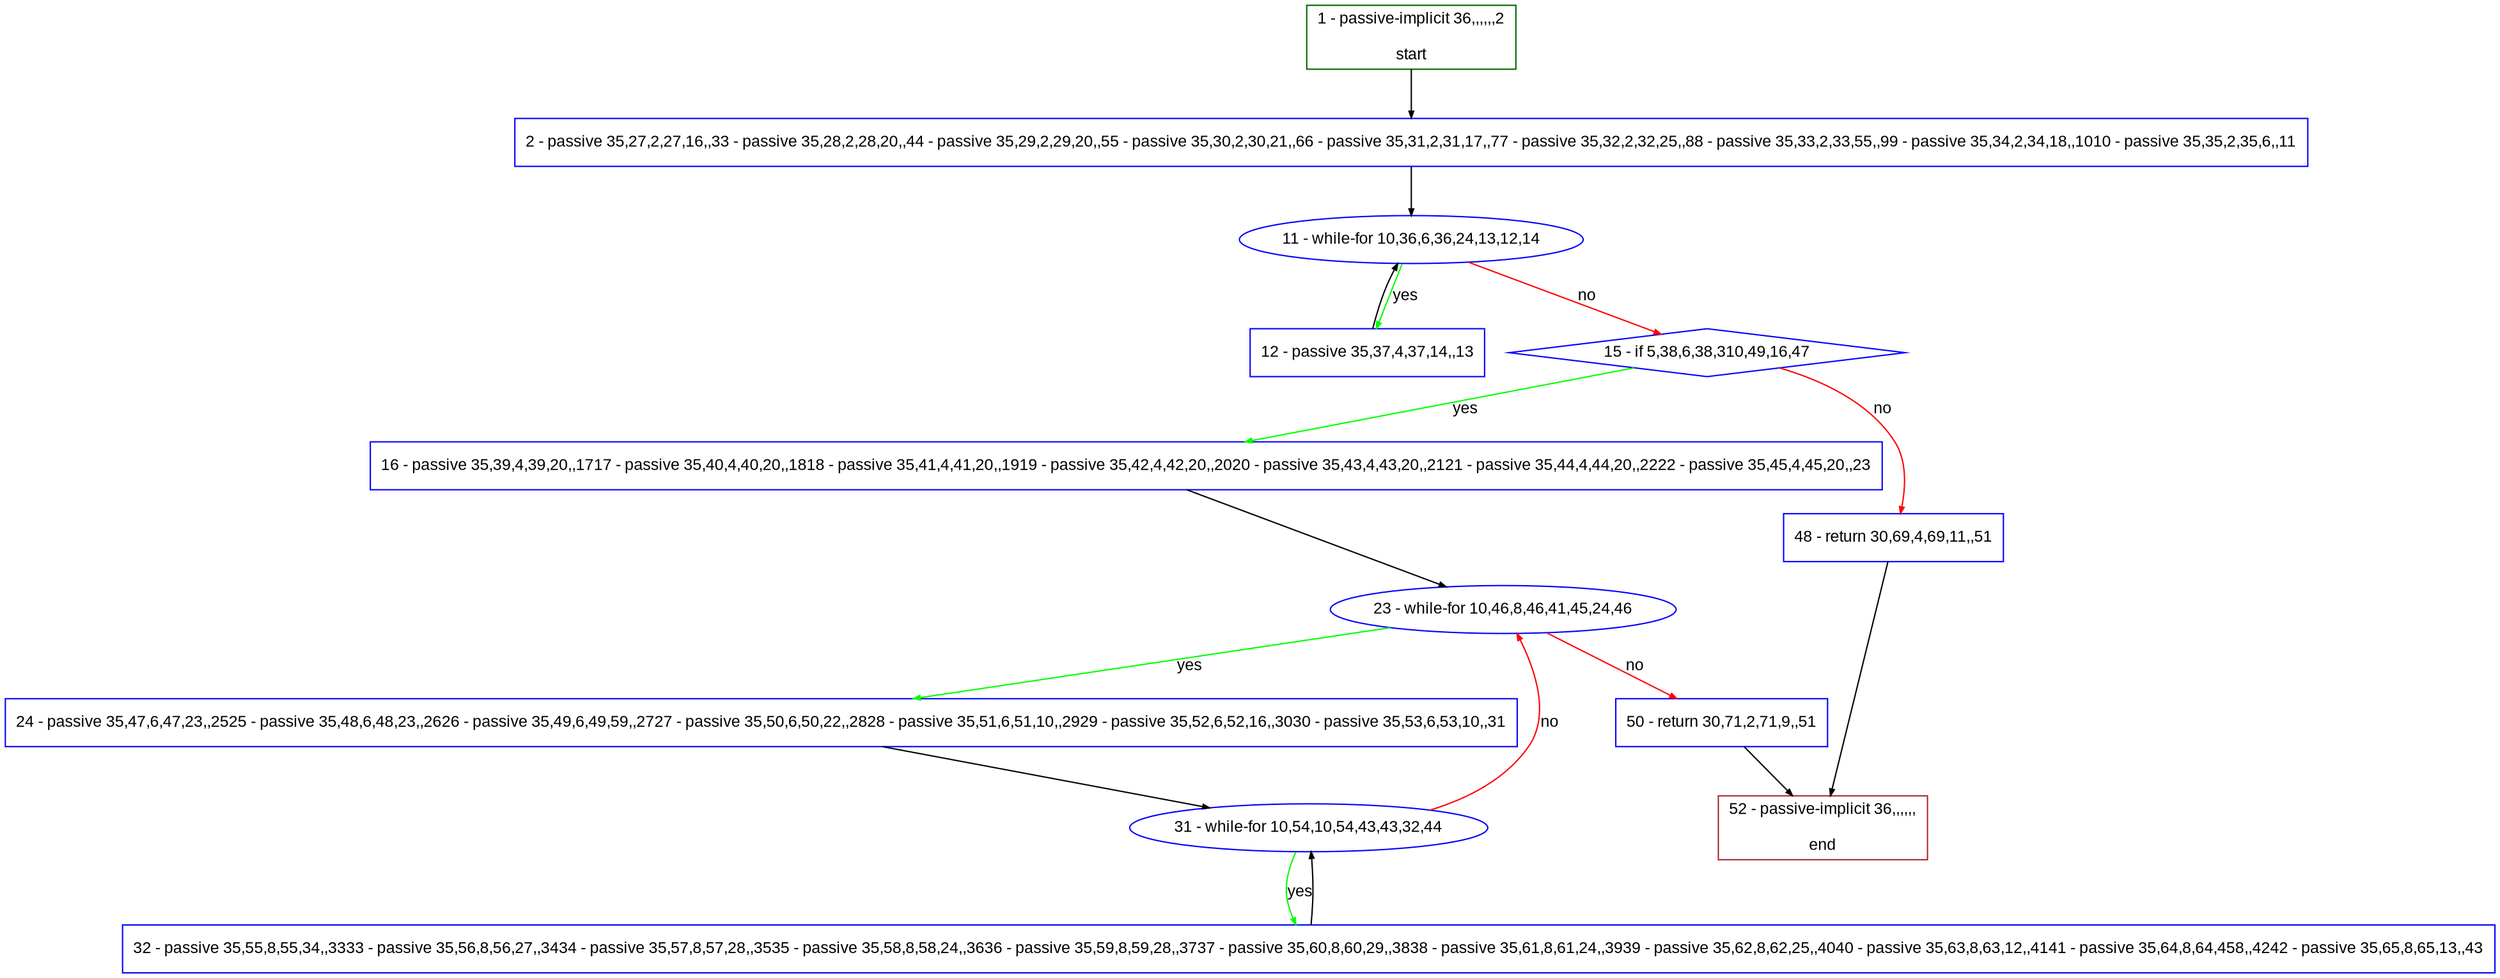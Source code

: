 digraph "" {
  graph [pack="true", label="", fontsize="12", packmode="clust", fontname="Arial", fillcolor="#FFFFCC", bgcolor="white", style="rounded,filled", compound="true"];
  node [node_initialized="no", label="", color="grey", fontsize="12", fillcolor="white", fontname="Arial", style="filled", shape="rectangle", compound="true", fixedsize="false"];
  edge [fontcolor="black", arrowhead="normal", arrowtail="none", arrowsize="0.5", ltail="", label="", color="black", fontsize="12", lhead="", fontname="Arial", dir="forward", compound="true"];
  __N1 [label="2 - passive 35,27,2,27,16,,33 - passive 35,28,2,28,20,,44 - passive 35,29,2,29,20,,55 - passive 35,30,2,30,21,,66 - passive 35,31,2,31,17,,77 - passive 35,32,2,32,25,,88 - passive 35,33,2,33,55,,99 - passive 35,34,2,34,18,,1010 - passive 35,35,2,35,6,,11", color="#0000ff", fillcolor="#ffffff", style="filled", shape="box"];
  __N2 [label="1 - passive-implicit 36,,,,,,2\n\nstart", color="#006400", fillcolor="#ffffff", style="filled", shape="box"];
  __N3 [label="11 - while-for 10,36,6,36,24,13,12,14", color="#0000ff", fillcolor="#ffffff", style="filled", shape="oval"];
  __N4 [label="12 - passive 35,37,4,37,14,,13", color="#0000ff", fillcolor="#ffffff", style="filled", shape="box"];
  __N5 [label="15 - if 5,38,6,38,310,49,16,47", color="#0000ff", fillcolor="#ffffff", style="filled", shape="diamond"];
  __N6 [label="16 - passive 35,39,4,39,20,,1717 - passive 35,40,4,40,20,,1818 - passive 35,41,4,41,20,,1919 - passive 35,42,4,42,20,,2020 - passive 35,43,4,43,20,,2121 - passive 35,44,4,44,20,,2222 - passive 35,45,4,45,20,,23", color="#0000ff", fillcolor="#ffffff", style="filled", shape="box"];
  __N7 [label="48 - return 30,69,4,69,11,,51", color="#0000ff", fillcolor="#ffffff", style="filled", shape="box"];
  __N8 [label="23 - while-for 10,46,8,46,41,45,24,46", color="#0000ff", fillcolor="#ffffff", style="filled", shape="oval"];
  __N9 [label="24 - passive 35,47,6,47,23,,2525 - passive 35,48,6,48,23,,2626 - passive 35,49,6,49,59,,2727 - passive 35,50,6,50,22,,2828 - passive 35,51,6,51,10,,2929 - passive 35,52,6,52,16,,3030 - passive 35,53,6,53,10,,31", color="#0000ff", fillcolor="#ffffff", style="filled", shape="box"];
  __N10 [label="50 - return 30,71,2,71,9,,51", color="#0000ff", fillcolor="#ffffff", style="filled", shape="box"];
  __N11 [label="31 - while-for 10,54,10,54,43,43,32,44", color="#0000ff", fillcolor="#ffffff", style="filled", shape="oval"];
  __N12 [label="32 - passive 35,55,8,55,34,,3333 - passive 35,56,8,56,27,,3434 - passive 35,57,8,57,28,,3535 - passive 35,58,8,58,24,,3636 - passive 35,59,8,59,28,,3737 - passive 35,60,8,60,29,,3838 - passive 35,61,8,61,24,,3939 - passive 35,62,8,62,25,,4040 - passive 35,63,8,63,12,,4141 - passive 35,64,8,64,458,,4242 - passive 35,65,8,65,13,,43", color="#0000ff", fillcolor="#ffffff", style="filled", shape="box"];
  __N13 [label="52 - passive-implicit 36,,,,,,\n\nend", color="#a52a2a", fillcolor="#ffffff", style="filled", shape="box"];
  __N2 -> __N1 [arrowhead="normal", arrowtail="none", color="#000000", label="", dir="forward"];
  __N1 -> __N3 [arrowhead="normal", arrowtail="none", color="#000000", label="", dir="forward"];
  __N3 -> __N4 [arrowhead="normal", arrowtail="none", color="#00ff00", label="yes", dir="forward"];
  __N4 -> __N3 [arrowhead="normal", arrowtail="none", color="#000000", label="", dir="forward"];
  __N3 -> __N5 [arrowhead="normal", arrowtail="none", color="#ff0000", label="no", dir="forward"];
  __N5 -> __N6 [arrowhead="normal", arrowtail="none", color="#00ff00", label="yes", dir="forward"];
  __N5 -> __N7 [arrowhead="normal", arrowtail="none", color="#ff0000", label="no", dir="forward"];
  __N6 -> __N8 [arrowhead="normal", arrowtail="none", color="#000000", label="", dir="forward"];
  __N8 -> __N9 [arrowhead="normal", arrowtail="none", color="#00ff00", label="yes", dir="forward"];
  __N8 -> __N10 [arrowhead="normal", arrowtail="none", color="#ff0000", label="no", dir="forward"];
  __N9 -> __N11 [arrowhead="normal", arrowtail="none", color="#000000", label="", dir="forward"];
  __N11 -> __N8 [arrowhead="normal", arrowtail="none", color="#ff0000", label="no", dir="forward"];
  __N11 -> __N12 [arrowhead="normal", arrowtail="none", color="#00ff00", label="yes", dir="forward"];
  __N12 -> __N11 [arrowhead="normal", arrowtail="none", color="#000000", label="", dir="forward"];
  __N7 -> __N13 [arrowhead="normal", arrowtail="none", color="#000000", label="", dir="forward"];
  __N10 -> __N13 [arrowhead="normal", arrowtail="none", color="#000000", label="", dir="forward"];
}
